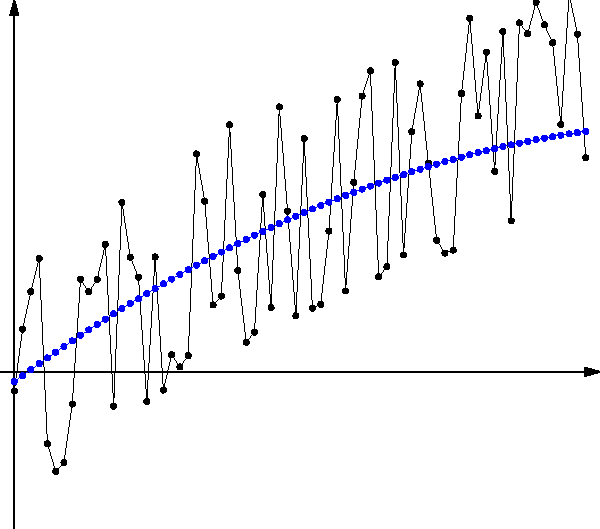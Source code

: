 
size( 300 );

typedef real realfn ( real );

real width = 4;
real height = 4;

transform over ( real howmany ) { return shift((howmany*1.25width,0)); }

real signal ( real x ) {
    return -(x-width/2)^2/12 + (x-width/2)/2 + 0.3height;
}
srand(2);
pair[] points = new pair[]{ };
real noise ( real x ) {
    real y = 0.8sin((100+unitrand()*20)*x);
    points.push( (x,y+signal(x)) );
    return y;
}
real both ( real x ) {
    return signal(x) + noise(x);
}

real silly_fit ( real x ) {
    real[] coeffs = new real[]{
        -0.07375308,  0.73304016, -0.06844958
    };
    real result = 0;
    real term = 1;
    for ( int i = 0 ; i < coeffs.length ; ++i ) {
        result += coeffs[coeffs.length-1-i] * term;
        term = x ^ ( i + 1 );
    }
    return result;
}

picture graph_of ( realfn f, pen color, string title ) {
    picture result = new picture;
    real margin = 0.1;
    int num_points = 70;
    draw( result, (-margin,0)--(width+margin,0), Arrow );
    draw( result, (0,-1-margin)--(0,height-1.5+margin), Arrow );
    guide curve;
    //draw( result, graph( f, 0, width, num_points ), color );
    for ( int i = 0 ; i < num_points ; ++i ) {
        real x = interp( 0, width, i*1.0/(num_points-1) );
        real y = f(x);
        dot( result, (x,y), color );
        curve = curve -- (x,y);
        //write( (x,y) );
    }
    draw( result, curve, color+linewidth(0) );
    label( result, title, (width/2,height-1), N, color );
    clip( result, box((-margin,-1-margin),(width+margin,height-1.5+margin)) );
    return result;
}

//draw( graph( both, 0, width ), black );
//draw( graph( signal, 0, width ), red );
//add( graph_of( signal, blue, "\Large Signal" ) );
//add( over(1) * graph_of( noise, red, "\Large Noise" ) );
//add( over(2) * graph_of( both, black, "\Large Data" ) );
//pair top = (width/2,height-1);
//label( "\Large +", interp( top, over(1)*top, 0.5 ), N );
//label( "\Large =", interp( over(1)*top, over(2)*top, 0.5 ), N );
add( graph_of( both, black, "" ) );
add( graph_of( silly_fit, blue, "" ) );
//draw( wiggle, blue+linewidth(1) );

